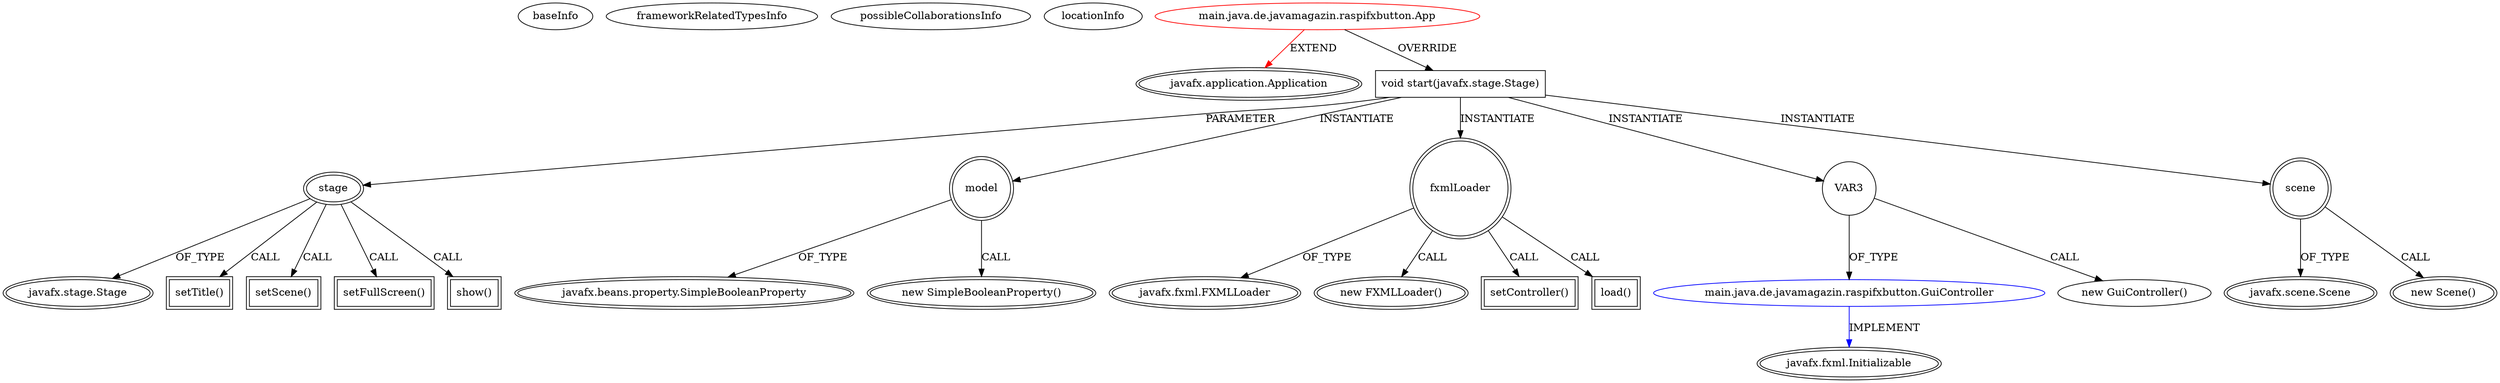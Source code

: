 digraph {
baseInfo[graphId=4102,category="extension_graph",isAnonymous=false,possibleRelation=true]
frameworkRelatedTypesInfo[0="javafx.application.Application"]
possibleCollaborationsInfo[0="4102~OVERRIDING_METHOD_DECLARATION-INSTANTIATION-~javafx.application.Application ~javafx.fxml.Initializable ~false~false"]
locationInfo[projectName="scheuchzer-raspi-fx-button",filePath="/scheuchzer-raspi-fx-button/raspi-fx-button-master/src/main/java/de/javamagazin/raspifxbutton/App.java",contextSignature="App",graphId="4102"]
0[label="main.java.de.javamagazin.raspifxbutton.App",vertexType="ROOT_CLIENT_CLASS_DECLARATION",isFrameworkType=false,color=red]
1[label="javafx.application.Application",vertexType="FRAMEWORK_CLASS_TYPE",isFrameworkType=true,peripheries=2]
2[label="void start(javafx.stage.Stage)",vertexType="OVERRIDING_METHOD_DECLARATION",isFrameworkType=false,shape=box]
3[label="stage",vertexType="PARAMETER_DECLARATION",isFrameworkType=true,peripheries=2]
4[label="javafx.stage.Stage",vertexType="FRAMEWORK_CLASS_TYPE",isFrameworkType=true,peripheries=2]
6[label="model",vertexType="VARIABLE_EXPRESION",isFrameworkType=true,peripheries=2,shape=circle]
7[label="javafx.beans.property.SimpleBooleanProperty",vertexType="FRAMEWORK_CLASS_TYPE",isFrameworkType=true,peripheries=2]
5[label="new SimpleBooleanProperty()",vertexType="CONSTRUCTOR_CALL",isFrameworkType=true,peripheries=2]
9[label="fxmlLoader",vertexType="VARIABLE_EXPRESION",isFrameworkType=true,peripheries=2,shape=circle]
10[label="javafx.fxml.FXMLLoader",vertexType="FRAMEWORK_CLASS_TYPE",isFrameworkType=true,peripheries=2]
8[label="new FXMLLoader()",vertexType="CONSTRUCTOR_CALL",isFrameworkType=true,peripheries=2]
12[label="setController()",vertexType="INSIDE_CALL",isFrameworkType=true,peripheries=2,shape=box]
14[label="VAR3",vertexType="VARIABLE_EXPRESION",isFrameworkType=false,shape=circle]
15[label="main.java.de.javamagazin.raspifxbutton.GuiController",vertexType="REFERENCE_CLIENT_CLASS_DECLARATION",isFrameworkType=false,color=blue]
16[label="javafx.fxml.Initializable",vertexType="FRAMEWORK_INTERFACE_TYPE",isFrameworkType=true,peripheries=2]
13[label="new GuiController()",vertexType="CONSTRUCTOR_CALL",isFrameworkType=false]
18[label="load()",vertexType="INSIDE_CALL",isFrameworkType=true,peripheries=2,shape=box]
20[label="scene",vertexType="VARIABLE_EXPRESION",isFrameworkType=true,peripheries=2,shape=circle]
21[label="javafx.scene.Scene",vertexType="FRAMEWORK_CLASS_TYPE",isFrameworkType=true,peripheries=2]
19[label="new Scene()",vertexType="CONSTRUCTOR_CALL",isFrameworkType=true,peripheries=2]
23[label="setTitle()",vertexType="INSIDE_CALL",isFrameworkType=true,peripheries=2,shape=box]
25[label="setScene()",vertexType="INSIDE_CALL",isFrameworkType=true,peripheries=2,shape=box]
27[label="setFullScreen()",vertexType="INSIDE_CALL",isFrameworkType=true,peripheries=2,shape=box]
29[label="show()",vertexType="INSIDE_CALL",isFrameworkType=true,peripheries=2,shape=box]
0->1[label="EXTEND",color=red]
0->2[label="OVERRIDE"]
3->4[label="OF_TYPE"]
2->3[label="PARAMETER"]
2->6[label="INSTANTIATE"]
6->7[label="OF_TYPE"]
6->5[label="CALL"]
2->9[label="INSTANTIATE"]
9->10[label="OF_TYPE"]
9->8[label="CALL"]
9->12[label="CALL"]
2->14[label="INSTANTIATE"]
15->16[label="IMPLEMENT",color=blue]
14->15[label="OF_TYPE"]
14->13[label="CALL"]
9->18[label="CALL"]
2->20[label="INSTANTIATE"]
20->21[label="OF_TYPE"]
20->19[label="CALL"]
3->23[label="CALL"]
3->25[label="CALL"]
3->27[label="CALL"]
3->29[label="CALL"]
}
